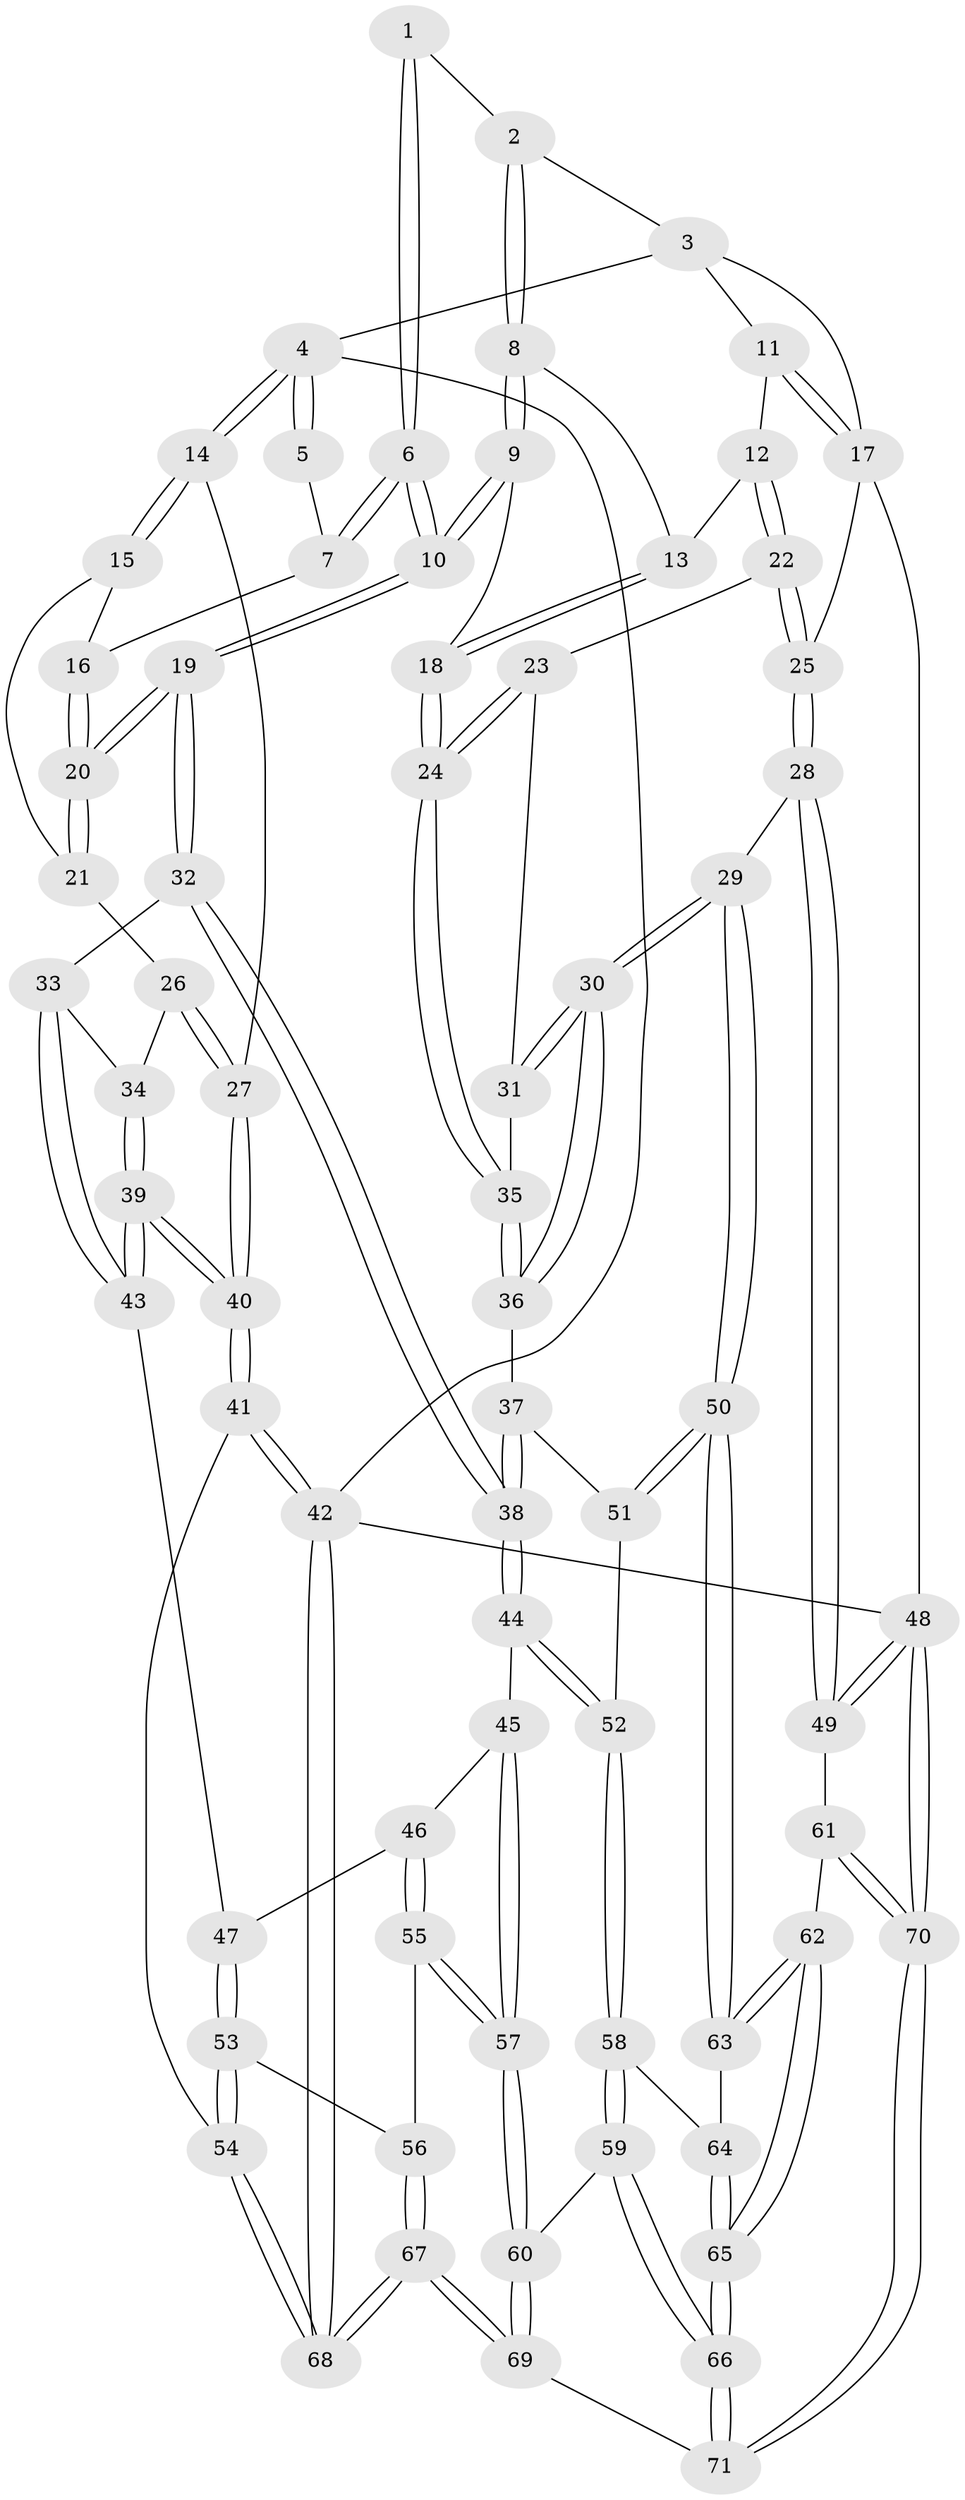 // coarse degree distribution, {3: 0.1836734693877551, 4: 0.40816326530612246, 6: 0.061224489795918366, 5: 0.3469387755102041}
// Generated by graph-tools (version 1.1) at 2025/52/02/27/25 19:52:43]
// undirected, 71 vertices, 174 edges
graph export_dot {
graph [start="1"]
  node [color=gray90,style=filled];
  1 [pos="+0.6319751271618774+0"];
  2 [pos="+0.682177772278634+0"];
  3 [pos="+0.7603474940484881+0"];
  4 [pos="+0+0"];
  5 [pos="+0.2585715571098127+0"];
  6 [pos="+0.4121683089421376+0.18350826902177467"];
  7 [pos="+0.25426853238389685+0"];
  8 [pos="+0.6658710782766903+0.07722968906239502"];
  9 [pos="+0.5867188635910815+0.2899633031803808"];
  10 [pos="+0.4465951305685103+0.29865985097880887"];
  11 [pos="+0.8994007895076747+0.09883858634425612"];
  12 [pos="+0.8805969886925005+0.19353187482760714"];
  13 [pos="+0.7939972969911272+0.14793986670693648"];
  14 [pos="+0+0"];
  15 [pos="+0.06877580165628806+0.13981361905674444"];
  16 [pos="+0.15207095461904085+0.11134680484344044"];
  17 [pos="+1+0.010873612355415651"];
  18 [pos="+0.5874411629323483+0.29040460334590745"];
  19 [pos="+0.3666396290116029+0.37293081828776486"];
  20 [pos="+0.2549034827197394+0.3100420058369574"];
  21 [pos="+0.0751761331764955+0.3076536244852521"];
  22 [pos="+0.8883136602368751+0.25586425524588996"];
  23 [pos="+0.8852655187320301+0.25717853962459686"];
  24 [pos="+0.5925976782005644+0.2935841879185064"];
  25 [pos="+1+0.40594295209451464"];
  26 [pos="+0.06536349481908786+0.3165266288267852"];
  27 [pos="+0+0.36810707669078707"];
  28 [pos="+1+0.5270901141612089"];
  29 [pos="+0.8233270665259912+0.6034882095621908"];
  30 [pos="+0.8062268724196385+0.5890675492519976"];
  31 [pos="+0.8162485079258833+0.3987468698417584"];
  32 [pos="+0.3329497655277696+0.5002816297712385"];
  33 [pos="+0.2983787315923129+0.510397366653796"];
  34 [pos="+0.10636238602005674+0.485898159281949"];
  35 [pos="+0.6136618245962893+0.3307733806890465"];
  36 [pos="+0.7052971113362735+0.5379657956688815"];
  37 [pos="+0.5100910738592296+0.6219507311277013"];
  38 [pos="+0.405796342794644+0.6161363609679287"];
  39 [pos="+0+0.6187935075200939"];
  40 [pos="+0+0.6196395359413875"];
  41 [pos="+0+0.8670095683855049"];
  42 [pos="+0+1"];
  43 [pos="+0.135739041821012+0.6855862465436084"];
  44 [pos="+0.40132875837372967+0.6444700357330578"];
  45 [pos="+0.3954591588453392+0.6641461853510418"];
  46 [pos="+0.20057077186474329+0.7426255239983948"];
  47 [pos="+0.15506201105801667+0.7352548631694139"];
  48 [pos="+1+1"];
  49 [pos="+1+0.7309334550488531"];
  50 [pos="+0.7827536662759329+0.7379447223252781"];
  51 [pos="+0.5969715119031893+0.7197460114741224"];
  52 [pos="+0.5724004386720422+0.8125597871272375"];
  53 [pos="+0.1284781711350524+0.8715415466811943"];
  54 [pos="+0.11031836677887967+0.875206559212791"];
  55 [pos="+0.32594090801713616+0.8471885630183249"];
  56 [pos="+0.1325320794311255+0.8734195594251966"];
  57 [pos="+0.3695074020079141+0.8505499765426607"];
  58 [pos="+0.5756811806306842+0.841343723509428"];
  59 [pos="+0.5042288124301885+0.8775461302969342"];
  60 [pos="+0.3949903228223373+0.8990899346105422"];
  61 [pos="+0.8422517005546334+0.8863476377114372"];
  62 [pos="+0.7902786160533944+0.8278804574673349"];
  63 [pos="+0.784990636411405+0.8175481478918595"];
  64 [pos="+0.6046593032344038+0.8496768270309392"];
  65 [pos="+0.6289669835579113+0.9955881434984138"];
  66 [pos="+0.6246727744683057+1"];
  67 [pos="+0.3254902285571647+1"];
  68 [pos="+0.05105699101978963+1"];
  69 [pos="+0.3670039700901876+1"];
  70 [pos="+0.9497485166553693+1"];
  71 [pos="+0.6073686301492472+1"];
  1 -- 2;
  1 -- 6;
  1 -- 6;
  2 -- 3;
  2 -- 8;
  2 -- 8;
  3 -- 4;
  3 -- 11;
  3 -- 17;
  4 -- 5;
  4 -- 5;
  4 -- 14;
  4 -- 14;
  4 -- 42;
  5 -- 7;
  6 -- 7;
  6 -- 7;
  6 -- 10;
  6 -- 10;
  7 -- 16;
  8 -- 9;
  8 -- 9;
  8 -- 13;
  9 -- 10;
  9 -- 10;
  9 -- 18;
  10 -- 19;
  10 -- 19;
  11 -- 12;
  11 -- 17;
  11 -- 17;
  12 -- 13;
  12 -- 22;
  12 -- 22;
  13 -- 18;
  13 -- 18;
  14 -- 15;
  14 -- 15;
  14 -- 27;
  15 -- 16;
  15 -- 21;
  16 -- 20;
  16 -- 20;
  17 -- 25;
  17 -- 48;
  18 -- 24;
  18 -- 24;
  19 -- 20;
  19 -- 20;
  19 -- 32;
  19 -- 32;
  20 -- 21;
  20 -- 21;
  21 -- 26;
  22 -- 23;
  22 -- 25;
  22 -- 25;
  23 -- 24;
  23 -- 24;
  23 -- 31;
  24 -- 35;
  24 -- 35;
  25 -- 28;
  25 -- 28;
  26 -- 27;
  26 -- 27;
  26 -- 34;
  27 -- 40;
  27 -- 40;
  28 -- 29;
  28 -- 49;
  28 -- 49;
  29 -- 30;
  29 -- 30;
  29 -- 50;
  29 -- 50;
  30 -- 31;
  30 -- 31;
  30 -- 36;
  30 -- 36;
  31 -- 35;
  32 -- 33;
  32 -- 38;
  32 -- 38;
  33 -- 34;
  33 -- 43;
  33 -- 43;
  34 -- 39;
  34 -- 39;
  35 -- 36;
  35 -- 36;
  36 -- 37;
  37 -- 38;
  37 -- 38;
  37 -- 51;
  38 -- 44;
  38 -- 44;
  39 -- 40;
  39 -- 40;
  39 -- 43;
  39 -- 43;
  40 -- 41;
  40 -- 41;
  41 -- 42;
  41 -- 42;
  41 -- 54;
  42 -- 68;
  42 -- 68;
  42 -- 48;
  43 -- 47;
  44 -- 45;
  44 -- 52;
  44 -- 52;
  45 -- 46;
  45 -- 57;
  45 -- 57;
  46 -- 47;
  46 -- 55;
  46 -- 55;
  47 -- 53;
  47 -- 53;
  48 -- 49;
  48 -- 49;
  48 -- 70;
  48 -- 70;
  49 -- 61;
  50 -- 51;
  50 -- 51;
  50 -- 63;
  50 -- 63;
  51 -- 52;
  52 -- 58;
  52 -- 58;
  53 -- 54;
  53 -- 54;
  53 -- 56;
  54 -- 68;
  54 -- 68;
  55 -- 56;
  55 -- 57;
  55 -- 57;
  56 -- 67;
  56 -- 67;
  57 -- 60;
  57 -- 60;
  58 -- 59;
  58 -- 59;
  58 -- 64;
  59 -- 60;
  59 -- 66;
  59 -- 66;
  60 -- 69;
  60 -- 69;
  61 -- 62;
  61 -- 70;
  61 -- 70;
  62 -- 63;
  62 -- 63;
  62 -- 65;
  62 -- 65;
  63 -- 64;
  64 -- 65;
  64 -- 65;
  65 -- 66;
  65 -- 66;
  66 -- 71;
  66 -- 71;
  67 -- 68;
  67 -- 68;
  67 -- 69;
  67 -- 69;
  69 -- 71;
  70 -- 71;
  70 -- 71;
}
